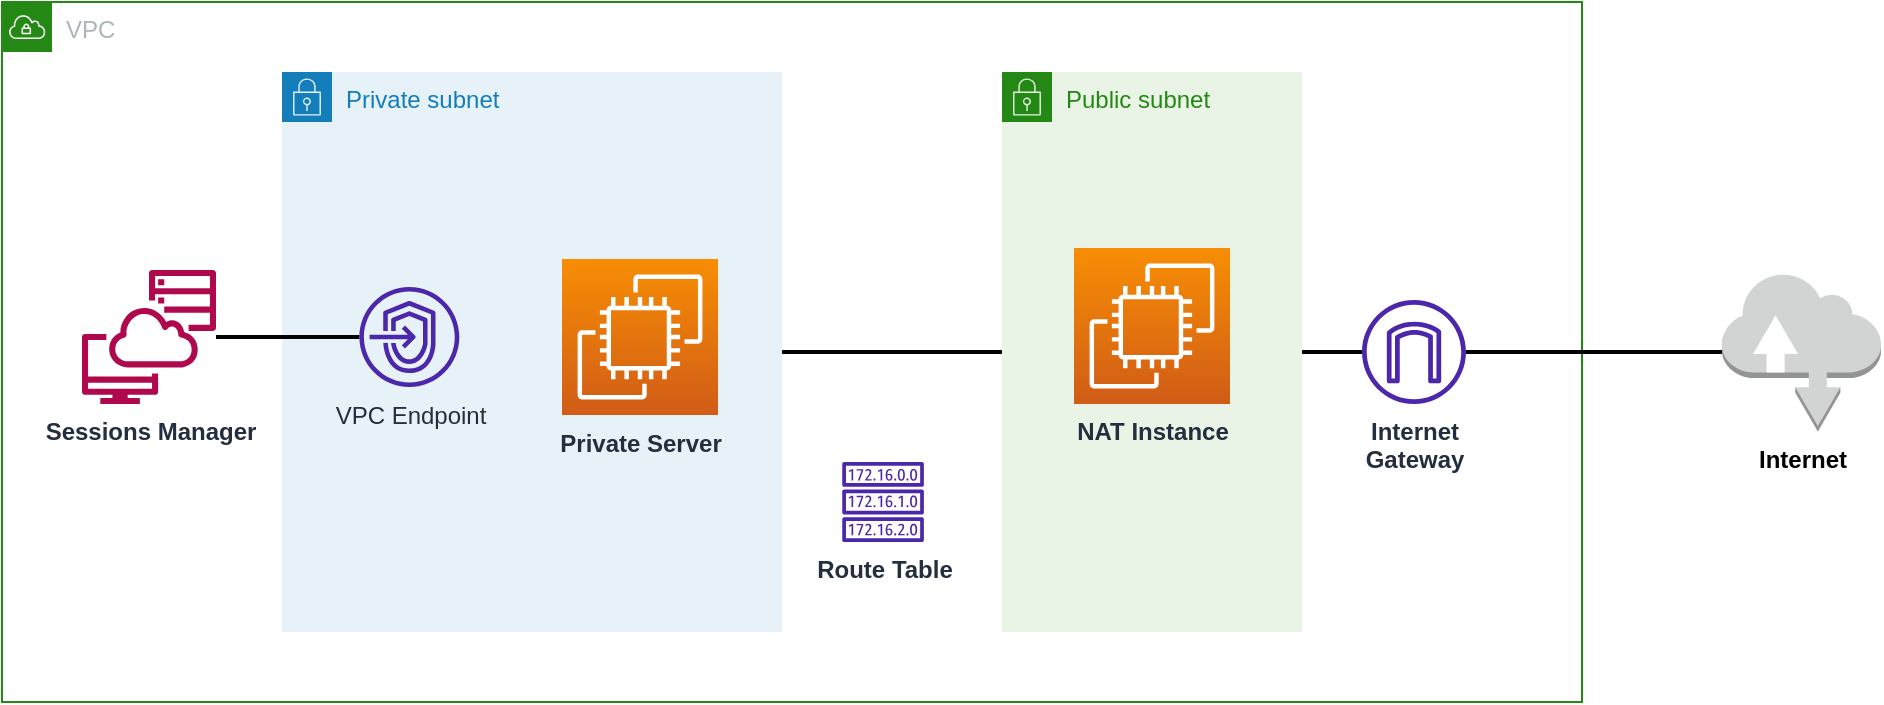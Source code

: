 <mxfile version="22.0.3" type="device" pages="2">
  <diagram name="Page-1" id="Gj00Xyqb4tcDHi4i0gL5">
    <mxGraphModel dx="1434" dy="836" grid="0" gridSize="10" guides="1" tooltips="1" connect="1" arrows="1" fold="1" page="0" pageScale="1" pageWidth="850" pageHeight="1100" math="0" shadow="0">
      <root>
        <mxCell id="0" />
        <mxCell id="1" parent="0" />
        <mxCell id="TJqSqAGHdxH5TV7QE8-F-8" value="VPC" style="points=[[0,0],[0.25,0],[0.5,0],[0.75,0],[1,0],[1,0.25],[1,0.5],[1,0.75],[1,1],[0.75,1],[0.5,1],[0.25,1],[0,1],[0,0.75],[0,0.5],[0,0.25]];outlineConnect=0;gradientColor=none;html=1;whiteSpace=wrap;fontSize=12;fontStyle=0;container=1;pointerEvents=0;collapsible=0;recursiveResize=0;shape=mxgraph.aws4.group;grIcon=mxgraph.aws4.group_vpc;strokeColor=#248814;fillColor=none;verticalAlign=top;align=left;spacingLeft=30;fontColor=#AAB7B8;dashed=0;" parent="1" vertex="1">
          <mxGeometry x="10" y="250" width="790" height="350" as="geometry" />
        </mxCell>
        <mxCell id="TJqSqAGHdxH5TV7QE8-F-6" value="Private subnet" style="points=[[0,0],[0.25,0],[0.5,0],[0.75,0],[1,0],[1,0.25],[1,0.5],[1,0.75],[1,1],[0.75,1],[0.5,1],[0.25,1],[0,1],[0,0.75],[0,0.5],[0,0.25]];outlineConnect=0;gradientColor=none;html=1;whiteSpace=wrap;fontSize=12;fontStyle=0;container=1;pointerEvents=0;collapsible=0;recursiveResize=0;shape=mxgraph.aws4.group;grIcon=mxgraph.aws4.group_security_group;grStroke=0;strokeColor=#147EBA;fillColor=#E6F2F8;verticalAlign=top;align=left;spacingLeft=30;fontColor=#147EBA;dashed=0;" parent="TJqSqAGHdxH5TV7QE8-F-8" vertex="1">
          <mxGeometry x="140" y="35" width="250" height="280" as="geometry" />
        </mxCell>
        <mxCell id="TJqSqAGHdxH5TV7QE8-F-2" value="VPC Endpoint" style="sketch=0;outlineConnect=0;fontColor=#232F3E;gradientColor=none;fillColor=#4D27AA;strokeColor=none;dashed=0;verticalLabelPosition=bottom;verticalAlign=top;align=center;html=1;fontSize=12;fontStyle=0;aspect=fixed;pointerEvents=1;shape=mxgraph.aws4.endpoints;" parent="TJqSqAGHdxH5TV7QE8-F-6" vertex="1">
          <mxGeometry x="38.68" y="107.5" width="50" height="50" as="geometry" />
        </mxCell>
        <mxCell id="TJqSqAGHdxH5TV7QE8-F-3" value="Private Server" style="sketch=0;points=[[0,0,0],[0.25,0,0],[0.5,0,0],[0.75,0,0],[1,0,0],[0,1,0],[0.25,1,0],[0.5,1,0],[0.75,1,0],[1,1,0],[0,0.25,0],[0,0.5,0],[0,0.75,0],[1,0.25,0],[1,0.5,0],[1,0.75,0]];outlineConnect=0;fontColor=#232F3E;gradientColor=#F78E04;gradientDirection=north;fillColor=#D05C17;strokeColor=#ffffff;dashed=0;verticalLabelPosition=bottom;verticalAlign=top;align=center;html=1;fontSize=12;fontStyle=1;aspect=fixed;shape=mxgraph.aws4.resourceIcon;resIcon=mxgraph.aws4.ec2;" parent="TJqSqAGHdxH5TV7QE8-F-6" vertex="1">
          <mxGeometry x="140" y="93.5" width="78" height="78" as="geometry" />
        </mxCell>
        <mxCell id="TJqSqAGHdxH5TV7QE8-F-15" style="edgeStyle=orthogonalEdgeStyle;rounded=0;orthogonalLoop=1;jettySize=auto;html=1;strokeWidth=2;endArrow=none;endFill=0;" parent="TJqSqAGHdxH5TV7QE8-F-8" source="TJqSqAGHdxH5TV7QE8-F-5" target="TJqSqAGHdxH5TV7QE8-F-6" edge="1">
          <mxGeometry relative="1" as="geometry">
            <mxPoint x="-108" y="185" as="sourcePoint" />
            <mxPoint x="-70" y="185" as="targetPoint" />
          </mxGeometry>
        </mxCell>
        <mxCell id="TJqSqAGHdxH5TV7QE8-F-16" style="edgeStyle=orthogonalEdgeStyle;rounded=0;orthogonalLoop=1;jettySize=auto;html=1;strokeWidth=2;endArrow=none;endFill=0;" parent="TJqSqAGHdxH5TV7QE8-F-8" source="TJqSqAGHdxH5TV7QE8-F-7" target="TJqSqAGHdxH5TV7QE8-F-2" edge="1">
          <mxGeometry relative="1" as="geometry" />
        </mxCell>
        <mxCell id="TJqSqAGHdxH5TV7QE8-F-7" value="Sessions Manager" style="sketch=0;outlineConnect=0;fontColor=#232F3E;gradientColor=none;fillColor=#B0084D;strokeColor=none;dashed=0;verticalLabelPosition=bottom;verticalAlign=top;align=center;html=1;fontSize=12;fontStyle=1;aspect=fixed;pointerEvents=1;shape=mxgraph.aws4.systems_manager_session_manager;" parent="TJqSqAGHdxH5TV7QE8-F-8" vertex="1">
          <mxGeometry x="40" y="134" width="67" height="67" as="geometry" />
        </mxCell>
        <mxCell id="TJqSqAGHdxH5TV7QE8-F-13" value="Route Table" style="sketch=0;outlineConnect=0;fontColor=#232F3E;gradientColor=none;fillColor=#4D27AA;strokeColor=none;dashed=0;verticalLabelPosition=bottom;verticalAlign=top;align=center;html=1;fontSize=12;fontStyle=1;aspect=fixed;pointerEvents=1;shape=mxgraph.aws4.route_table;" parent="TJqSqAGHdxH5TV7QE8-F-8" vertex="1">
          <mxGeometry x="420" y="230" width="41.06" height="40" as="geometry" />
        </mxCell>
        <mxCell id="TJqSqAGHdxH5TV7QE8-F-1" value="Internet&lt;br&gt;Gateway" style="sketch=0;outlineConnect=0;fontColor=#232F3E;gradientColor=none;fillColor=#4D27AA;strokeColor=none;dashed=0;verticalLabelPosition=bottom;verticalAlign=top;align=center;html=1;fontSize=12;fontStyle=1;aspect=fixed;pointerEvents=1;shape=mxgraph.aws4.internet_gateway;" parent="TJqSqAGHdxH5TV7QE8-F-8" vertex="1">
          <mxGeometry x="680" y="149" width="52" height="52" as="geometry" />
        </mxCell>
        <mxCell id="TJqSqAGHdxH5TV7QE8-F-5" value="Public subnet" style="points=[[0,0],[0.25,0],[0.5,0],[0.75,0],[1,0],[1,0.25],[1,0.5],[1,0.75],[1,1],[0.75,1],[0.5,1],[0.25,1],[0,1],[0,0.75],[0,0.5],[0,0.25]];outlineConnect=0;gradientColor=none;html=1;whiteSpace=wrap;fontSize=12;fontStyle=0;container=1;pointerEvents=0;collapsible=0;recursiveResize=0;shape=mxgraph.aws4.group;grIcon=mxgraph.aws4.group_security_group;grStroke=0;strokeColor=#248814;fillColor=#E9F3E6;verticalAlign=top;align=left;spacingLeft=30;fontColor=#248814;dashed=0;" parent="TJqSqAGHdxH5TV7QE8-F-8" vertex="1">
          <mxGeometry x="500" y="35" width="150" height="280" as="geometry" />
        </mxCell>
        <mxCell id="TJqSqAGHdxH5TV7QE8-F-4" value="NAT Instance" style="sketch=0;points=[[0,0,0],[0.25,0,0],[0.5,0,0],[0.75,0,0],[1,0,0],[0,1,0],[0.25,1,0],[0.5,1,0],[0.75,1,0],[1,1,0],[0,0.25,0],[0,0.5,0],[0,0.75,0],[1,0.25,0],[1,0.5,0],[1,0.75,0]];outlineConnect=0;fontColor=#232F3E;gradientColor=#F78E04;gradientDirection=north;fillColor=#D05C17;strokeColor=#ffffff;dashed=0;verticalLabelPosition=bottom;verticalAlign=top;align=center;html=1;fontSize=12;fontStyle=1;aspect=fixed;shape=mxgraph.aws4.resourceIcon;resIcon=mxgraph.aws4.ec2;" parent="TJqSqAGHdxH5TV7QE8-F-5" vertex="1">
          <mxGeometry x="36" y="88" width="78" height="78" as="geometry" />
        </mxCell>
        <mxCell id="TJqSqAGHdxH5TV7QE8-F-10" style="edgeStyle=orthogonalEdgeStyle;rounded=0;orthogonalLoop=1;jettySize=auto;html=1;strokeWidth=2;endArrow=none;endFill=0;" parent="TJqSqAGHdxH5TV7QE8-F-8" source="TJqSqAGHdxH5TV7QE8-F-1" target="TJqSqAGHdxH5TV7QE8-F-5" edge="1">
          <mxGeometry relative="1" as="geometry" />
        </mxCell>
        <mxCell id="TJqSqAGHdxH5TV7QE8-F-11" value="Internet" style="outlineConnect=0;dashed=0;verticalLabelPosition=bottom;verticalAlign=top;align=center;html=1;shape=mxgraph.aws3.internet;fillColor=#D2D3D3;gradientColor=none;fontStyle=1" parent="1" vertex="1">
          <mxGeometry x="870" y="385.25" width="79.5" height="79.5" as="geometry" />
        </mxCell>
        <mxCell id="TJqSqAGHdxH5TV7QE8-F-12" style="edgeStyle=orthogonalEdgeStyle;rounded=0;orthogonalLoop=1;jettySize=auto;html=1;strokeWidth=2;endArrow=none;endFill=0;" parent="1" source="TJqSqAGHdxH5TV7QE8-F-11" target="TJqSqAGHdxH5TV7QE8-F-1" edge="1">
          <mxGeometry relative="1" as="geometry" />
        </mxCell>
      </root>
    </mxGraphModel>
  </diagram>
  <diagram id="bsf9bK3aoeWr03pYFY66" name="new">
    <mxGraphModel dx="1195" dy="697" grid="0" gridSize="10" guides="1" tooltips="1" connect="1" arrows="1" fold="1" page="1" pageScale="1" pageWidth="2000" pageHeight="1300" math="0" shadow="0">
      <root>
        <mxCell id="0" />
        <mxCell id="1" parent="0" />
        <mxCell id="lQ9u43xixGLE6ocvizN4-1" value="VPC" style="points=[[0,0],[0.25,0],[0.5,0],[0.75,0],[1,0],[1,0.25],[1,0.5],[1,0.75],[1,1],[0.75,1],[0.5,1],[0.25,1],[0,1],[0,0.75],[0,0.5],[0,0.25]];outlineConnect=0;gradientColor=none;html=1;whiteSpace=wrap;fontSize=12;fontStyle=0;container=1;pointerEvents=0;collapsible=0;recursiveResize=0;shape=mxgraph.aws4.group;grIcon=mxgraph.aws4.group_vpc;strokeColor=#248814;fillColor=none;verticalAlign=top;align=left;spacingLeft=30;fontColor=#AAB7B8;dashed=0;" vertex="1" parent="1">
          <mxGeometry x="290" y="130" width="900" height="310" as="geometry" />
        </mxCell>
        <mxCell id="4K9a0aHMkckIxW3MUCEH-2" style="edgeStyle=orthogonalEdgeStyle;rounded=0;orthogonalLoop=1;jettySize=auto;html=1;endArrow=none;endFill=0;strokeWidth=2;" edge="1" parent="lQ9u43xixGLE6ocvizN4-1" source="cG2Jrrllgk3cn7OfljMa-1" target="o6pG-0nFXEopHA3PFe0i-1">
          <mxGeometry relative="1" as="geometry" />
        </mxCell>
        <mxCell id="cG2Jrrllgk3cn7OfljMa-1" value="Session Manager" style="sketch=0;outlineConnect=0;fontColor=#FFFFFF;gradientColor=none;fillColor=#E7157B;strokeColor=none;dashed=0;verticalLabelPosition=bottom;verticalAlign=top;align=center;html=1;fontSize=12;fontStyle=1;aspect=fixed;pointerEvents=1;shape=mxgraph.aws4.systems_manager_session_manager;" vertex="1" parent="lQ9u43xixGLE6ocvizN4-1">
          <mxGeometry x="30" y="116" width="78" height="78" as="geometry" />
        </mxCell>
        <mxCell id="44-JN7uKmV5THEZi6z_X-1" value="Private Subnet" style="sketch=0;outlineConnect=0;gradientColor=none;html=1;whiteSpace=wrap;fontSize=12;fontStyle=0;shape=mxgraph.aws4.group;grIcon=mxgraph.aws4.group_subnet;strokeColor=#E8E8E8;fillColor=none;verticalAlign=top;align=left;spacingLeft=30;fontColor=#E8E8E8;dashed=0;" vertex="1" parent="lQ9u43xixGLE6ocvizN4-1">
          <mxGeometry x="150" y="40" width="260" height="230" as="geometry" />
        </mxCell>
        <mxCell id="o6pG-0nFXEopHA3PFe0i-1" value="VPC Endpoints" style="sketch=0;outlineConnect=0;fontColor=#FFFFFF;gradientColor=none;fillColor=#8C4FFF;strokeColor=none;dashed=0;verticalLabelPosition=bottom;verticalAlign=top;align=center;html=1;fontSize=12;fontStyle=1;aspect=fixed;pointerEvents=1;shape=mxgraph.aws4.endpoints;" vertex="1" parent="lQ9u43xixGLE6ocvizN4-1">
          <mxGeometry x="181" y="116" width="78" height="78" as="geometry" />
        </mxCell>
        <mxCell id="4K9a0aHMkckIxW3MUCEH-1" value="Private Server" style="sketch=0;points=[[0,0,0],[0.25,0,0],[0.5,0,0],[0.75,0,0],[1,0,0],[0,1,0],[0.25,1,0],[0.5,1,0],[0.75,1,0],[1,1,0],[0,0.25,0],[0,0.5,0],[0,0.75,0],[1,0.25,0],[1,0.5,0],[1,0.75,0]];outlineConnect=0;fontColor=#FFFFFF;fillColor=#ED7100;strokeColor=#ffffff;dashed=0;verticalLabelPosition=bottom;verticalAlign=top;align=center;html=1;fontSize=12;fontStyle=1;aspect=fixed;shape=mxgraph.aws4.resourceIcon;resIcon=mxgraph.aws4.ec2;" vertex="1" parent="lQ9u43xixGLE6ocvizN4-1">
          <mxGeometry x="300" y="121" width="78" height="78" as="geometry" />
        </mxCell>
        <mxCell id="cjzBdKWF9Kta1MCsfddQ-1" value="" style="sketch=0;outlineConnect=0;fontColor=#232F3E;gradientColor=none;fillColor=#8C4FFF;strokeColor=none;dashed=0;verticalLabelPosition=bottom;verticalAlign=top;align=center;html=1;fontSize=12;fontStyle=0;aspect=fixed;pointerEvents=1;shape=mxgraph.aws4.route_table;" vertex="1" parent="lQ9u43xixGLE6ocvizN4-1">
          <mxGeometry x="430" y="110" width="41.05" height="40" as="geometry" />
        </mxCell>
        <mxCell id="YQTTQqYoqnDpsifon0SI-1" value="Public Subnet" style="sketch=0;outlineConnect=0;gradientColor=none;html=1;whiteSpace=wrap;fontSize=12;fontStyle=0;shape=mxgraph.aws4.group;grIcon=mxgraph.aws4.group_subnet;strokeColor=#E8E8E8;fillColor=none;verticalAlign=top;align=left;spacingLeft=30;fontColor=#E8E8E8;dashed=0;" vertex="1" parent="lQ9u43xixGLE6ocvizN4-1">
          <mxGeometry x="490" y="40" width="220" height="230" as="geometry" />
        </mxCell>
        <mxCell id="YQTTQqYoqnDpsifon0SI-2" value="NAT Instance" style="sketch=0;points=[[0,0,0],[0.25,0,0],[0.5,0,0],[0.75,0,0],[1,0,0],[0,1,0],[0.25,1,0],[0.5,1,0],[0.75,1,0],[1,1,0],[0,0.25,0],[0,0.5,0],[0,0.75,0],[1,0.25,0],[1,0.5,0],[1,0.75,0]];outlineConnect=0;fontColor=#FFFFFF;fillColor=#ED7100;strokeColor=#ffffff;dashed=0;verticalLabelPosition=bottom;verticalAlign=top;align=center;html=1;fontSize=12;fontStyle=1;aspect=fixed;shape=mxgraph.aws4.resourceIcon;resIcon=mxgraph.aws4.ec2;" vertex="1" parent="lQ9u43xixGLE6ocvizN4-1">
          <mxGeometry x="520" y="121" width="78" height="78" as="geometry" />
        </mxCell>
        <mxCell id="cTn1biFGm8tNzUSkQzO4-1" style="edgeStyle=orthogonalEdgeStyle;rounded=0;orthogonalLoop=1;jettySize=auto;html=1;endArrow=none;endFill=0;strokeWidth=2;" edge="1" parent="lQ9u43xixGLE6ocvizN4-1" source="44-JN7uKmV5THEZi6z_X-1" target="YQTTQqYoqnDpsifon0SI-1">
          <mxGeometry relative="1" as="geometry">
            <mxPoint x="118" y="170" as="sourcePoint" />
            <mxPoint x="200" y="170" as="targetPoint" />
          </mxGeometry>
        </mxCell>
        <mxCell id="Sct8LAOZK9LHV4Bvz2Rq-1" value="Internet Gateway" style="sketch=0;outlineConnect=0;fontColor=#FFFFFF;gradientColor=none;fillColor=#8C4FFF;strokeColor=none;dashed=0;verticalLabelPosition=bottom;verticalAlign=top;align=center;html=1;fontSize=12;fontStyle=1;aspect=fixed;pointerEvents=1;shape=mxgraph.aws4.internet_gateway;" vertex="1" parent="lQ9u43xixGLE6ocvizN4-1">
          <mxGeometry x="791" y="116" width="78" height="78" as="geometry" />
        </mxCell>
        <mxCell id="cTn1biFGm8tNzUSkQzO4-2" value="Elastic IP" style="sketch=0;outlineConnect=0;fontColor=#FFFFFF;gradientColor=none;fillColor=#ED7100;strokeColor=none;dashed=0;verticalLabelPosition=bottom;verticalAlign=top;align=center;html=1;fontSize=12;fontStyle=1;aspect=fixed;pointerEvents=1;shape=mxgraph.aws4.elastic_ip_address;" vertex="1" parent="lQ9u43xixGLE6ocvizN4-1">
          <mxGeometry x="640" y="150" width="48" height="20" as="geometry" />
        </mxCell>
        <mxCell id="Sct8LAOZK9LHV4Bvz2Rq-2" style="edgeStyle=orthogonalEdgeStyle;rounded=0;orthogonalLoop=1;jettySize=auto;html=1;endArrow=none;endFill=0;strokeWidth=2;dashed=1;dashPattern=1 1;" edge="1" parent="lQ9u43xixGLE6ocvizN4-1" source="YQTTQqYoqnDpsifon0SI-2" target="cTn1biFGm8tNzUSkQzO4-2">
          <mxGeometry relative="1" as="geometry">
            <mxPoint x="380" y="165" as="sourcePoint" />
            <mxPoint x="500" y="165" as="targetPoint" />
          </mxGeometry>
        </mxCell>
        <mxCell id="Sct8LAOZK9LHV4Bvz2Rq-4" style="edgeStyle=orthogonalEdgeStyle;rounded=0;orthogonalLoop=1;jettySize=auto;html=1;endArrow=none;endFill=0;strokeWidth=2;" edge="1" parent="lQ9u43xixGLE6ocvizN4-1" source="YQTTQqYoqnDpsifon0SI-1" target="Sct8LAOZK9LHV4Bvz2Rq-1">
          <mxGeometry relative="1" as="geometry">
            <mxPoint x="380" y="165" as="sourcePoint" />
            <mxPoint x="500" y="165" as="targetPoint" />
          </mxGeometry>
        </mxCell>
        <mxCell id="4Woyzm1IJMYckfqirO1m-1" value="" style="sketch=0;outlineConnect=0;fontColor=#232F3E;gradientColor=none;fillColor=#8C4FFF;strokeColor=none;dashed=0;verticalLabelPosition=bottom;verticalAlign=top;align=center;html=1;fontSize=12;fontStyle=0;aspect=fixed;pointerEvents=1;shape=mxgraph.aws4.route_table;" vertex="1" parent="lQ9u43xixGLE6ocvizN4-1">
          <mxGeometry x="730" y="110" width="41.05" height="40" as="geometry" />
        </mxCell>
      </root>
    </mxGraphModel>
  </diagram>
</mxfile>
